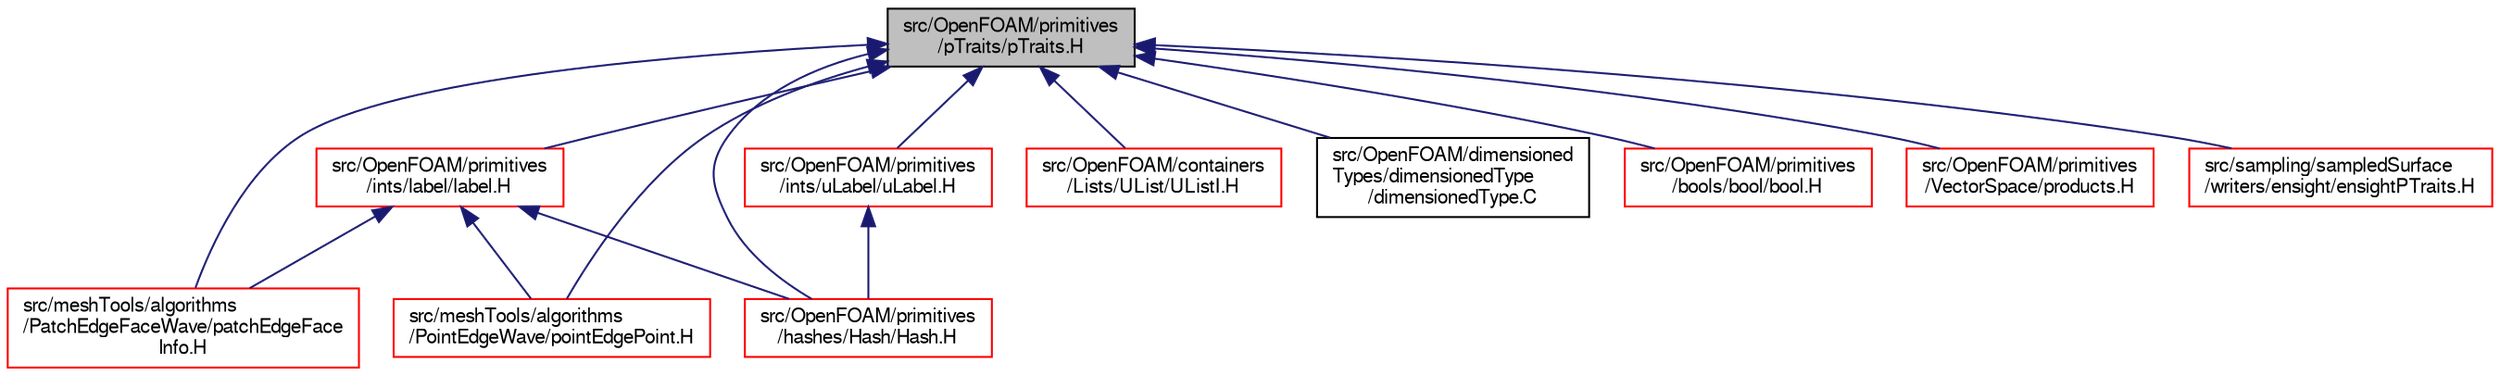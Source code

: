 digraph "src/OpenFOAM/primitives/pTraits/pTraits.H"
{
  bgcolor="transparent";
  edge [fontname="FreeSans",fontsize="10",labelfontname="FreeSans",labelfontsize="10"];
  node [fontname="FreeSans",fontsize="10",shape=record];
  Node1 [label="src/OpenFOAM/primitives\l/pTraits/pTraits.H",height=0.2,width=0.4,color="black", fillcolor="grey75", style="filled", fontcolor="black"];
  Node1 -> Node2 [dir="back",color="midnightblue",fontsize="10",style="solid",fontname="FreeSans"];
  Node2 [label="src/meshTools/algorithms\l/PatchEdgeFaceWave/patchEdgeFace\lInfo.H",height=0.2,width=0.4,color="red",URL="$a07181.html"];
  Node1 -> Node5 [dir="back",color="midnightblue",fontsize="10",style="solid",fontname="FreeSans"];
  Node5 [label="src/meshTools/algorithms\l/PointEdgeWave/pointEdgePoint.H",height=0.2,width=0.4,color="red",URL="$a07223.html"];
  Node1 -> Node13 [dir="back",color="midnightblue",fontsize="10",style="solid",fontname="FreeSans"];
  Node13 [label="src/OpenFOAM/containers\l/Lists/UList/UListI.H",height=0.2,width=0.4,color="red",URL="$a08762.html"];
  Node1 -> Node4568 [dir="back",color="midnightblue",fontsize="10",style="solid",fontname="FreeSans"];
  Node4568 [label="src/OpenFOAM/dimensioned\lTypes/dimensionedType\l/dimensionedType.C",height=0.2,width=0.4,color="black",URL="$a09371.html"];
  Node1 -> Node5417 [dir="back",color="midnightblue",fontsize="10",style="solid",fontname="FreeSans"];
  Node5417 [label="src/OpenFOAM/primitives\l/bools/bool/bool.H",height=0.2,width=0.4,color="red",URL="$a12143.html",tooltip="System bool. "];
  Node1 -> Node5943 [dir="back",color="midnightblue",fontsize="10",style="solid",fontname="FreeSans"];
  Node5943 [label="src/OpenFOAM/primitives\l/hashes/Hash/Hash.H",height=0.2,width=0.4,color="red",URL="$a12335.html"];
  Node1 -> Node5944 [dir="back",color="midnightblue",fontsize="10",style="solid",fontname="FreeSans"];
  Node5944 [label="src/OpenFOAM/primitives\l/ints/label/label.H",height=0.2,width=0.4,color="red",URL="$a12371.html"];
  Node5944 -> Node2 [dir="back",color="midnightblue",fontsize="10",style="solid",fontname="FreeSans"];
  Node5944 -> Node5 [dir="back",color="midnightblue",fontsize="10",style="solid",fontname="FreeSans"];
  Node5944 -> Node5943 [dir="back",color="midnightblue",fontsize="10",style="solid",fontname="FreeSans"];
  Node1 -> Node5999 [dir="back",color="midnightblue",fontsize="10",style="solid",fontname="FreeSans"];
  Node5999 [label="src/OpenFOAM/primitives\l/ints/uLabel/uLabel.H",height=0.2,width=0.4,color="red",URL="$a12410.html"];
  Node5999 -> Node5943 [dir="back",color="midnightblue",fontsize="10",style="solid",fontname="FreeSans"];
  Node1 -> Node6000 [dir="back",color="midnightblue",fontsize="10",style="solid",fontname="FreeSans"];
  Node6000 [label="src/OpenFOAM/primitives\l/VectorSpace/products.H",height=0.2,width=0.4,color="red",URL="$a12857.html",tooltip="Traits classes for inner and outer products of primitives. "];
  Node1 -> Node5831 [dir="back",color="midnightblue",fontsize="10",style="solid",fontname="FreeSans"];
  Node5831 [label="src/sampling/sampledSurface\l/writers/ensight/ensightPTraits.H",height=0.2,width=0.4,color="red",URL="$a14837.html"];
}
